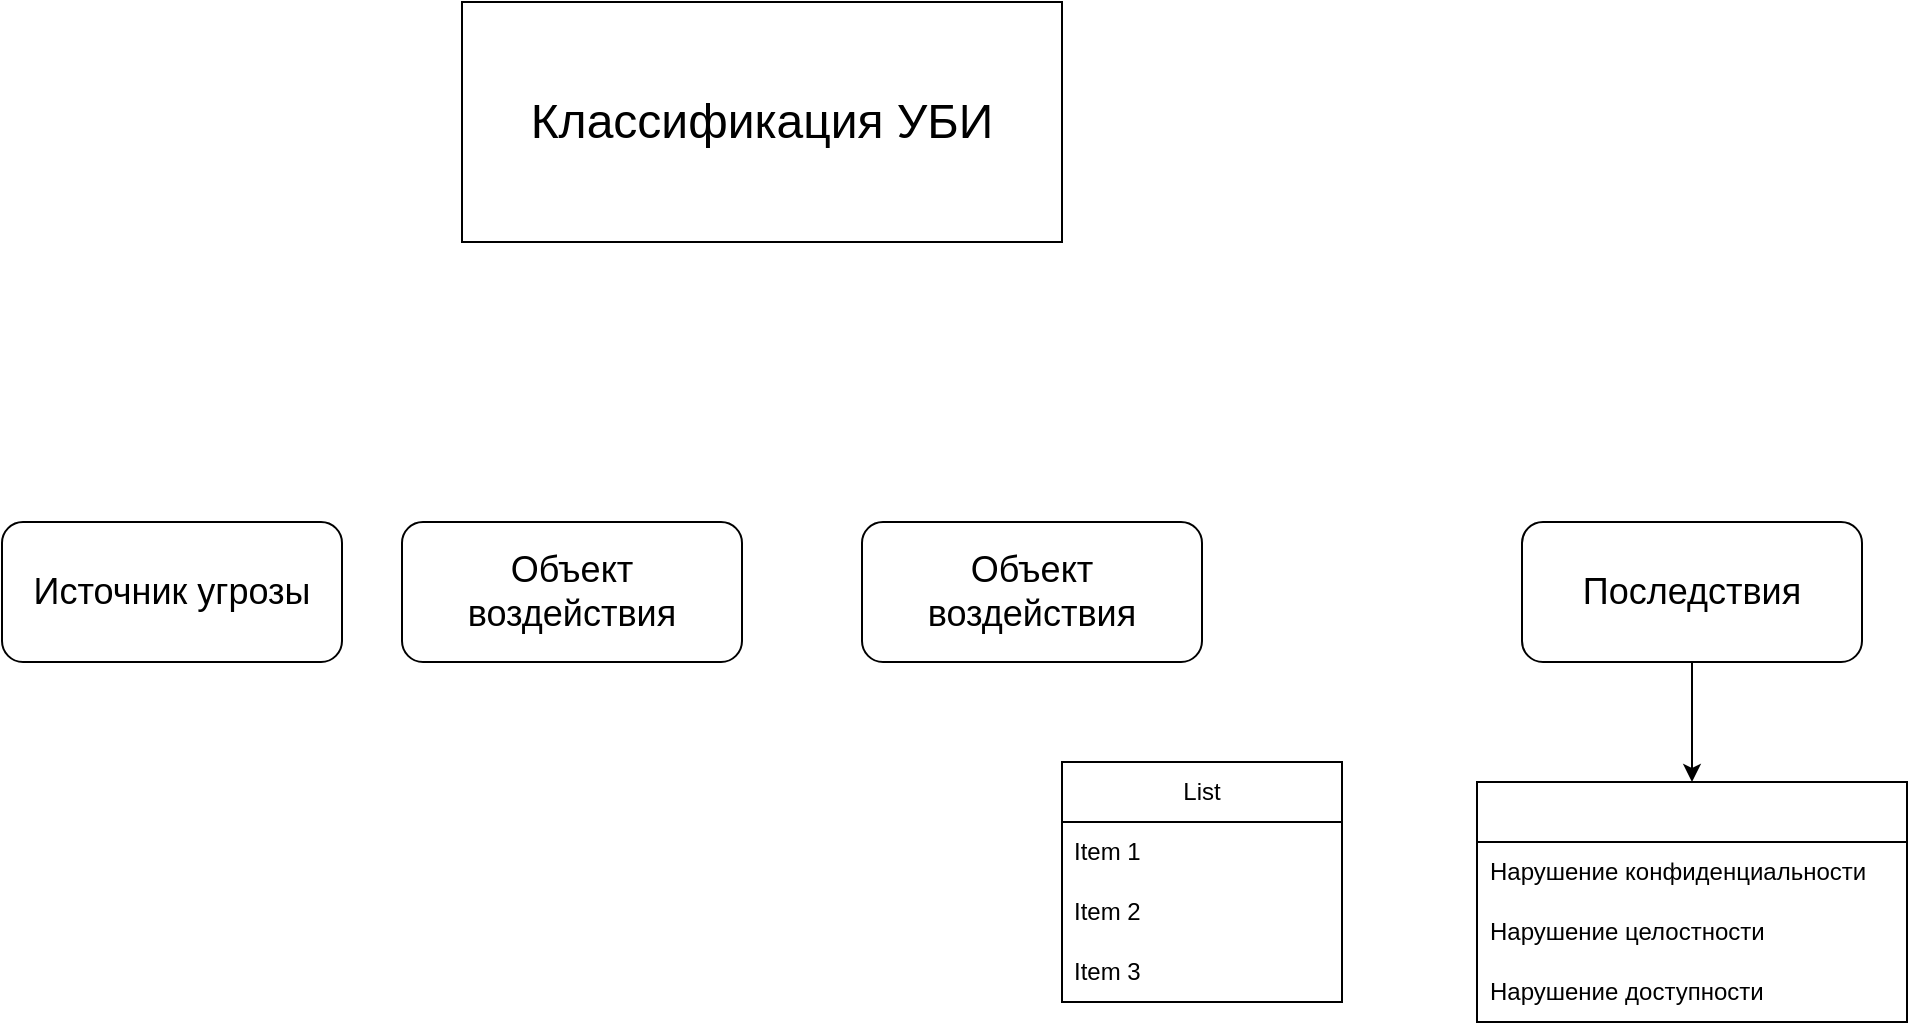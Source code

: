 <mxfile version="21.7.5" type="github">
  <diagram name="Страница — 1" id="jvkb7Z_AVvAjdhoQqOSj">
    <mxGraphModel dx="1626" dy="791" grid="1" gridSize="10" guides="1" tooltips="1" connect="1" arrows="1" fold="1" page="1" pageScale="1" pageWidth="827" pageHeight="1169" math="0" shadow="0">
      <root>
        <mxCell id="0" />
        <mxCell id="1" parent="0" />
        <mxCell id="zIQ9c6ViwpbR3DGy_JfX-1" value="&lt;font style=&quot;font-size: 24px;&quot;&gt;Классификация УБИ&lt;/font&gt;" style="rounded=0;whiteSpace=wrap;html=1;" vertex="1" parent="1">
          <mxGeometry x="260" y="120" width="300" height="120" as="geometry" />
        </mxCell>
        <mxCell id="zIQ9c6ViwpbR3DGy_JfX-2" value="&lt;font style=&quot;font-size: 18px;&quot;&gt;Источник угрозы&lt;/font&gt;" style="rounded=1;whiteSpace=wrap;html=1;" vertex="1" parent="1">
          <mxGeometry x="30" y="380" width="170" height="70" as="geometry" />
        </mxCell>
        <mxCell id="zIQ9c6ViwpbR3DGy_JfX-3" value="&lt;font style=&quot;font-size: 18px;&quot;&gt;Объект воздействия&lt;/font&gt;" style="rounded=1;whiteSpace=wrap;html=1;" vertex="1" parent="1">
          <mxGeometry x="230" y="380" width="170" height="70" as="geometry" />
        </mxCell>
        <mxCell id="zIQ9c6ViwpbR3DGy_JfX-4" value="&lt;font style=&quot;font-size: 18px;&quot;&gt;Объект воздействия&lt;/font&gt;" style="rounded=1;whiteSpace=wrap;html=1;" vertex="1" parent="1">
          <mxGeometry x="460" y="380" width="170" height="70" as="geometry" />
        </mxCell>
        <mxCell id="zIQ9c6ViwpbR3DGy_JfX-5" value="&lt;font style=&quot;font-size: 18px;&quot;&gt;Последствия&lt;/font&gt;" style="rounded=1;whiteSpace=wrap;html=1;" vertex="1" parent="1">
          <mxGeometry x="790" y="380" width="170" height="70" as="geometry" />
        </mxCell>
        <mxCell id="zIQ9c6ViwpbR3DGy_JfX-10" value="" style="swimlane;fontStyle=0;childLayout=stackLayout;horizontal=1;startSize=30;horizontalStack=0;resizeParent=1;resizeParentMax=0;resizeLast=0;collapsible=1;marginBottom=0;whiteSpace=wrap;html=1;" vertex="1" parent="1">
          <mxGeometry x="767.5" y="510" width="215" height="120" as="geometry" />
        </mxCell>
        <mxCell id="zIQ9c6ViwpbR3DGy_JfX-11" value="Нарушение конфиденциальности" style="text;strokeColor=none;fillColor=none;align=left;verticalAlign=middle;spacingLeft=4;spacingRight=4;overflow=hidden;points=[[0,0.5],[1,0.5]];portConstraint=eastwest;rotatable=0;whiteSpace=wrap;html=1;" vertex="1" parent="zIQ9c6ViwpbR3DGy_JfX-10">
          <mxGeometry y="30" width="215" height="30" as="geometry" />
        </mxCell>
        <mxCell id="zIQ9c6ViwpbR3DGy_JfX-12" value="Нарушение целостности" style="text;strokeColor=none;fillColor=none;align=left;verticalAlign=middle;spacingLeft=4;spacingRight=4;overflow=hidden;points=[[0,0.5],[1,0.5]];portConstraint=eastwest;rotatable=0;whiteSpace=wrap;html=1;" vertex="1" parent="zIQ9c6ViwpbR3DGy_JfX-10">
          <mxGeometry y="60" width="215" height="30" as="geometry" />
        </mxCell>
        <mxCell id="zIQ9c6ViwpbR3DGy_JfX-13" value="Нарушение доступности" style="text;strokeColor=none;fillColor=none;align=left;verticalAlign=middle;spacingLeft=4;spacingRight=4;overflow=hidden;points=[[0,0.5],[1,0.5]];portConstraint=eastwest;rotatable=0;whiteSpace=wrap;html=1;" vertex="1" parent="zIQ9c6ViwpbR3DGy_JfX-10">
          <mxGeometry y="90" width="215" height="30" as="geometry" />
        </mxCell>
        <mxCell id="zIQ9c6ViwpbR3DGy_JfX-14" value="" style="endArrow=classic;html=1;rounded=0;exitX=0.5;exitY=1;exitDx=0;exitDy=0;entryX=0.5;entryY=0;entryDx=0;entryDy=0;" edge="1" parent="1" source="zIQ9c6ViwpbR3DGy_JfX-5" target="zIQ9c6ViwpbR3DGy_JfX-10">
          <mxGeometry width="50" height="50" relative="1" as="geometry">
            <mxPoint x="700" y="510" as="sourcePoint" />
            <mxPoint x="750" y="460" as="targetPoint" />
          </mxGeometry>
        </mxCell>
        <mxCell id="zIQ9c6ViwpbR3DGy_JfX-15" value="List" style="swimlane;fontStyle=0;childLayout=stackLayout;horizontal=1;startSize=30;horizontalStack=0;resizeParent=1;resizeParentMax=0;resizeLast=0;collapsible=1;marginBottom=0;whiteSpace=wrap;html=1;" vertex="1" parent="1">
          <mxGeometry x="560" y="500" width="140" height="120" as="geometry" />
        </mxCell>
        <mxCell id="zIQ9c6ViwpbR3DGy_JfX-16" value="Item 1" style="text;strokeColor=none;fillColor=none;align=left;verticalAlign=middle;spacingLeft=4;spacingRight=4;overflow=hidden;points=[[0,0.5],[1,0.5]];portConstraint=eastwest;rotatable=0;whiteSpace=wrap;html=1;" vertex="1" parent="zIQ9c6ViwpbR3DGy_JfX-15">
          <mxGeometry y="30" width="140" height="30" as="geometry" />
        </mxCell>
        <mxCell id="zIQ9c6ViwpbR3DGy_JfX-17" value="Item 2" style="text;strokeColor=none;fillColor=none;align=left;verticalAlign=middle;spacingLeft=4;spacingRight=4;overflow=hidden;points=[[0,0.5],[1,0.5]];portConstraint=eastwest;rotatable=0;whiteSpace=wrap;html=1;" vertex="1" parent="zIQ9c6ViwpbR3DGy_JfX-15">
          <mxGeometry y="60" width="140" height="30" as="geometry" />
        </mxCell>
        <mxCell id="zIQ9c6ViwpbR3DGy_JfX-18" value="Item 3" style="text;strokeColor=none;fillColor=none;align=left;verticalAlign=middle;spacingLeft=4;spacingRight=4;overflow=hidden;points=[[0,0.5],[1,0.5]];portConstraint=eastwest;rotatable=0;whiteSpace=wrap;html=1;" vertex="1" parent="zIQ9c6ViwpbR3DGy_JfX-15">
          <mxGeometry y="90" width="140" height="30" as="geometry" />
        </mxCell>
      </root>
    </mxGraphModel>
  </diagram>
</mxfile>

